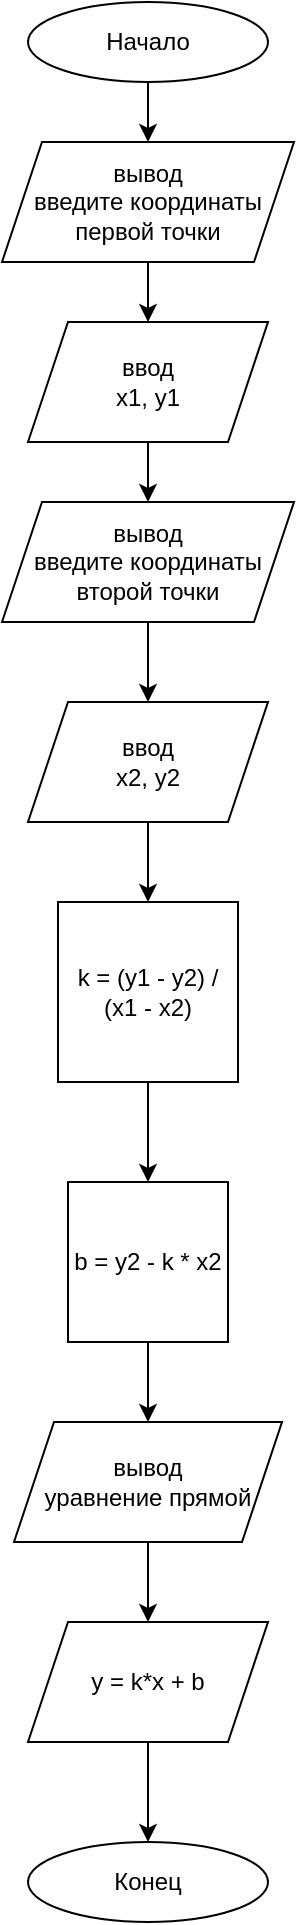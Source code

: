<mxfile version="13.10.9" type="github">
  <diagram id="HlQtPTnsTxsTSadsQf7s" name="Page-1">
    <mxGraphModel dx="2076" dy="1104" grid="1" gridSize="10" guides="1" tooltips="1" connect="1" arrows="1" fold="1" page="1" pageScale="1" pageWidth="827" pageHeight="1169" math="0" shadow="0">
      <root>
        <mxCell id="0" />
        <mxCell id="1" parent="0" />
        <mxCell id="RQO24101OWLWG3-oZEEe-6" style="edgeStyle=orthogonalEdgeStyle;rounded=0;orthogonalLoop=1;jettySize=auto;html=1;" edge="1" parent="1" source="RQO24101OWLWG3-oZEEe-1" target="RQO24101OWLWG3-oZEEe-4">
          <mxGeometry relative="1" as="geometry" />
        </mxCell>
        <mxCell id="RQO24101OWLWG3-oZEEe-1" value="Начало" style="ellipse;whiteSpace=wrap;html=1;" vertex="1" parent="1">
          <mxGeometry x="354" y="30" width="120" height="40" as="geometry" />
        </mxCell>
        <mxCell id="RQO24101OWLWG3-oZEEe-21" style="edgeStyle=orthogonalEdgeStyle;rounded=0;orthogonalLoop=1;jettySize=auto;html=1;" edge="1" parent="1" source="RQO24101OWLWG3-oZEEe-2" target="RQO24101OWLWG3-oZEEe-19">
          <mxGeometry relative="1" as="geometry" />
        </mxCell>
        <mxCell id="RQO24101OWLWG3-oZEEe-2" value="ввод&lt;br&gt;x1, y1" style="shape=parallelogram;perimeter=parallelogramPerimeter;whiteSpace=wrap;html=1;fixedSize=1;" vertex="1" parent="1">
          <mxGeometry x="354" y="190" width="120" height="60" as="geometry" />
        </mxCell>
        <mxCell id="RQO24101OWLWG3-oZEEe-8" style="edgeStyle=orthogonalEdgeStyle;rounded=0;orthogonalLoop=1;jettySize=auto;html=1;" edge="1" parent="1" source="RQO24101OWLWG3-oZEEe-4" target="RQO24101OWLWG3-oZEEe-2">
          <mxGeometry relative="1" as="geometry" />
        </mxCell>
        <mxCell id="RQO24101OWLWG3-oZEEe-4" value="вывод&lt;br&gt;введите координаты первой точки" style="shape=parallelogram;perimeter=parallelogramPerimeter;whiteSpace=wrap;html=1;fixedSize=1;" vertex="1" parent="1">
          <mxGeometry x="341" y="100" width="146" height="60" as="geometry" />
        </mxCell>
        <mxCell id="RQO24101OWLWG3-oZEEe-23" style="edgeStyle=orthogonalEdgeStyle;rounded=0;orthogonalLoop=1;jettySize=auto;html=1;" edge="1" parent="1" source="RQO24101OWLWG3-oZEEe-17" target="RQO24101OWLWG3-oZEEe-22">
          <mxGeometry relative="1" as="geometry" />
        </mxCell>
        <mxCell id="RQO24101OWLWG3-oZEEe-17" value="ввод&lt;br&gt;x2, y2" style="shape=parallelogram;perimeter=parallelogramPerimeter;whiteSpace=wrap;html=1;fixedSize=1;" vertex="1" parent="1">
          <mxGeometry x="354" y="380" width="120" height="60" as="geometry" />
        </mxCell>
        <mxCell id="RQO24101OWLWG3-oZEEe-18" style="edgeStyle=orthogonalEdgeStyle;rounded=0;orthogonalLoop=1;jettySize=auto;html=1;" edge="1" parent="1" source="RQO24101OWLWG3-oZEEe-19" target="RQO24101OWLWG3-oZEEe-17">
          <mxGeometry relative="1" as="geometry" />
        </mxCell>
        <mxCell id="RQO24101OWLWG3-oZEEe-19" value="вывод&lt;br&gt;введите координаты второй точки" style="shape=parallelogram;perimeter=parallelogramPerimeter;whiteSpace=wrap;html=1;fixedSize=1;" vertex="1" parent="1">
          <mxGeometry x="341" y="280" width="146" height="60" as="geometry" />
        </mxCell>
        <mxCell id="RQO24101OWLWG3-oZEEe-25" style="edgeStyle=orthogonalEdgeStyle;rounded=0;orthogonalLoop=1;jettySize=auto;html=1;" edge="1" parent="1" source="RQO24101OWLWG3-oZEEe-22" target="RQO24101OWLWG3-oZEEe-24">
          <mxGeometry relative="1" as="geometry" />
        </mxCell>
        <mxCell id="RQO24101OWLWG3-oZEEe-22" value="k = (y1 - y2) / (x1 - x2)" style="whiteSpace=wrap;html=1;aspect=fixed;" vertex="1" parent="1">
          <mxGeometry x="369" y="480" width="90" height="90" as="geometry" />
        </mxCell>
        <mxCell id="RQO24101OWLWG3-oZEEe-27" style="edgeStyle=orthogonalEdgeStyle;rounded=0;orthogonalLoop=1;jettySize=auto;html=1;" edge="1" parent="1" source="RQO24101OWLWG3-oZEEe-24" target="RQO24101OWLWG3-oZEEe-26">
          <mxGeometry relative="1" as="geometry" />
        </mxCell>
        <mxCell id="RQO24101OWLWG3-oZEEe-24" value="b = y2 - k * x2" style="whiteSpace=wrap;html=1;aspect=fixed;" vertex="1" parent="1">
          <mxGeometry x="374" y="620" width="80" height="80" as="geometry" />
        </mxCell>
        <mxCell id="RQO24101OWLWG3-oZEEe-30" style="edgeStyle=orthogonalEdgeStyle;rounded=0;orthogonalLoop=1;jettySize=auto;html=1;" edge="1" parent="1" source="RQO24101OWLWG3-oZEEe-26" target="RQO24101OWLWG3-oZEEe-29">
          <mxGeometry relative="1" as="geometry" />
        </mxCell>
        <mxCell id="RQO24101OWLWG3-oZEEe-26" value="вывод&lt;br&gt;уравнение прямой" style="shape=parallelogram;perimeter=parallelogramPerimeter;whiteSpace=wrap;html=1;fixedSize=1;" vertex="1" parent="1">
          <mxGeometry x="347" y="740" width="134" height="60" as="geometry" />
        </mxCell>
        <mxCell id="RQO24101OWLWG3-oZEEe-28" value="Конец" style="ellipse;whiteSpace=wrap;html=1;" vertex="1" parent="1">
          <mxGeometry x="354" y="950" width="120" height="40" as="geometry" />
        </mxCell>
        <mxCell id="RQO24101OWLWG3-oZEEe-32" style="edgeStyle=orthogonalEdgeStyle;rounded=0;orthogonalLoop=1;jettySize=auto;html=1;" edge="1" parent="1" source="RQO24101OWLWG3-oZEEe-29" target="RQO24101OWLWG3-oZEEe-28">
          <mxGeometry relative="1" as="geometry" />
        </mxCell>
        <mxCell id="RQO24101OWLWG3-oZEEe-29" value="y = k*x + b" style="shape=parallelogram;perimeter=parallelogramPerimeter;whiteSpace=wrap;html=1;fixedSize=1;" vertex="1" parent="1">
          <mxGeometry x="354" y="840" width="120" height="60" as="geometry" />
        </mxCell>
      </root>
    </mxGraphModel>
  </diagram>
</mxfile>
